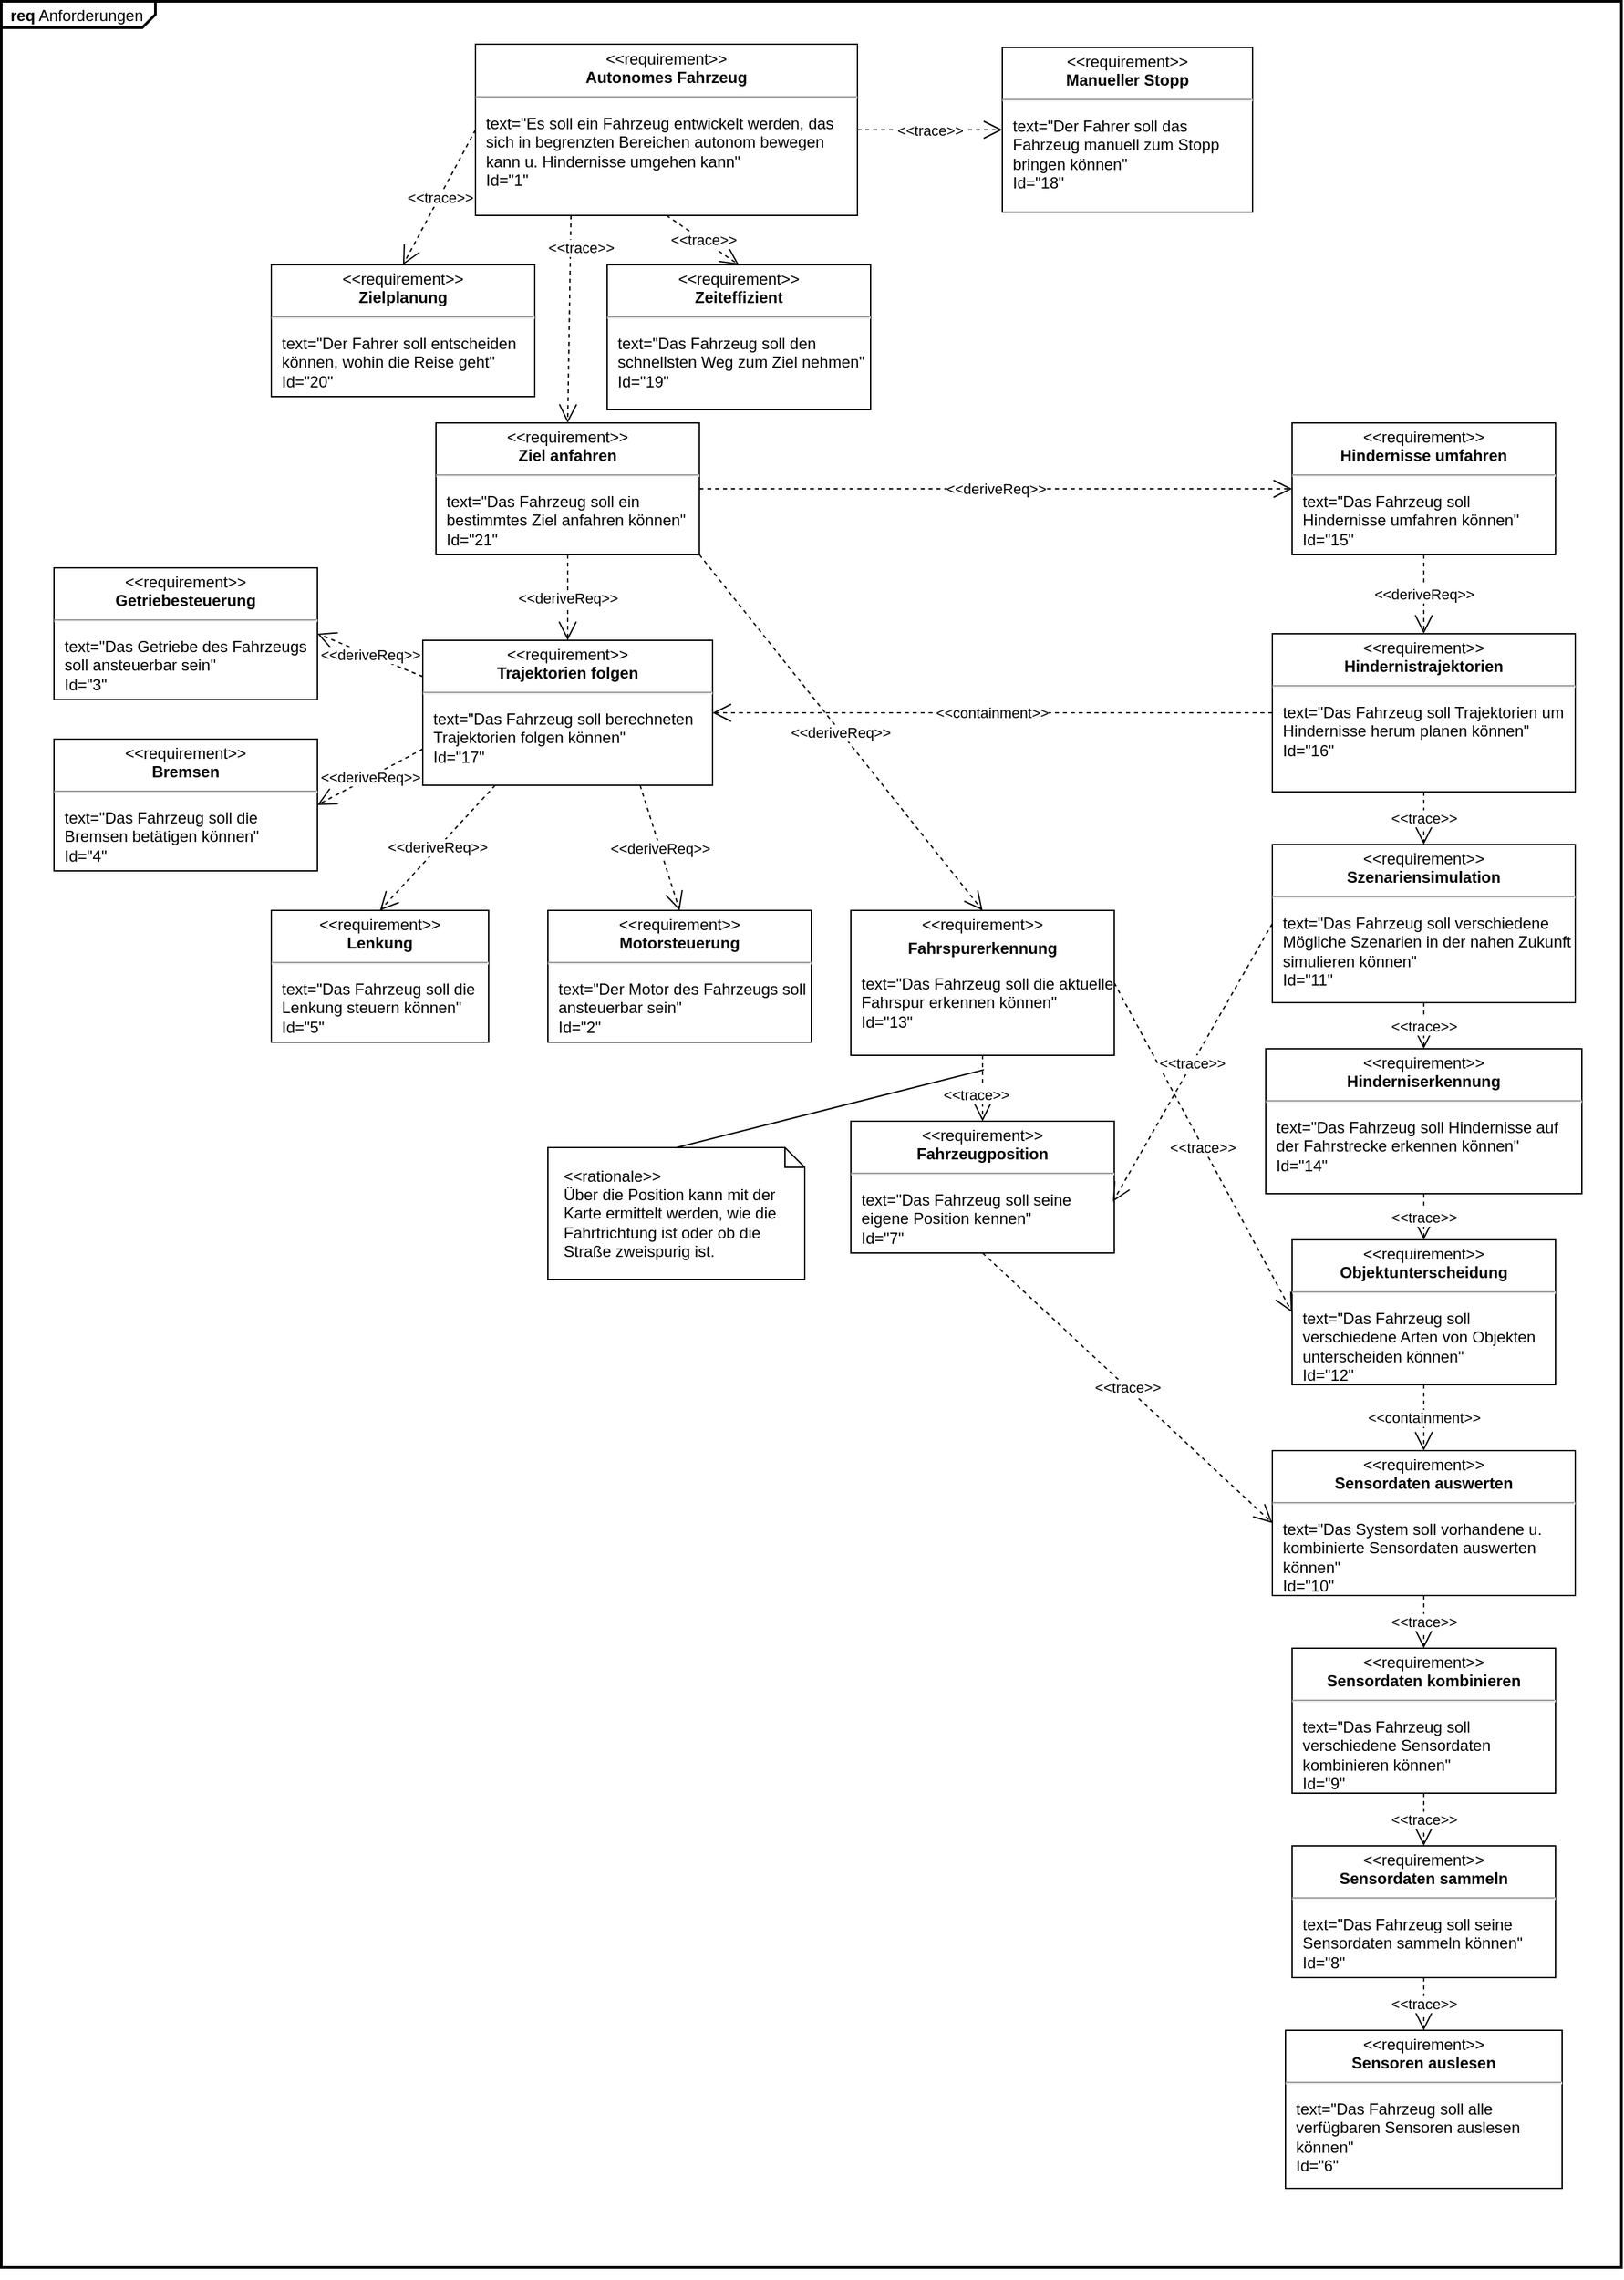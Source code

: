 <mxfile version="22.0.3" type="device">
  <diagram name="Page-1" id="n9elE0P5eDOggX74E3v7">
    <mxGraphModel dx="3665" dy="1244" grid="1" gridSize="10" guides="1" tooltips="1" connect="1" arrows="1" fold="1" page="1" pageScale="1" pageWidth="1654" pageHeight="2336" math="0" shadow="0">
      <root>
        <mxCell id="0" />
        <mxCell id="1" parent="0" />
        <mxCell id="XhjLrKGy_yBoRdy1cT1i-1" value="&lt;p style=&quot;margin:0px;margin-top:4px;margin-left:7px;text-align:left;&quot;&gt;&lt;b&gt;req&lt;/b&gt;  Anforderungen&lt;/p&gt;" style="html=1;shape=mxgraph.sysml.package;overflow=fill;labelX=117.67;strokeWidth=2;align=center;" parent="1" vertex="1">
          <mxGeometry x="-1450" y="220" width="1230" height="1720" as="geometry" />
        </mxCell>
        <mxCell id="XhjLrKGy_yBoRdy1cT1i-2" value="&lt;p style=&quot;margin:0px;margin-top:4px;text-align:center;&quot;&gt;&amp;lt;&amp;lt;requirement&amp;gt;&amp;gt;&lt;br&gt;&lt;b&gt;Autonomes Fahrzeug&lt;/b&gt;&lt;/p&gt;&lt;hr&gt;&lt;p&gt;&lt;/p&gt;&lt;p style=&quot;margin:0px;margin-left:8px;text-align:left;&quot;&gt;text=&quot;Es soll ein Fahrzeug entwickelt werden, das sich in begrenzten Bereichen autonom bewegen kann u. Hindernisse umgehen kann&quot;&lt;br&gt;Id=&quot;1&lt;span style=&quot;background-color: initial;&quot;&gt;&quot;&lt;/span&gt;&lt;/p&gt;" style="shape=rect;overflow=fill;html=1;whiteSpace=wrap;align=center;" parent="1" vertex="1">
          <mxGeometry x="-1090" y="252.5" width="290" height="130" as="geometry" />
        </mxCell>
        <mxCell id="XhjLrKGy_yBoRdy1cT1i-3" value="&lt;p style=&quot;margin:0px;margin-top:4px;text-align:center;&quot;&gt;&amp;lt;&amp;lt;requirement&amp;gt;&amp;gt;&lt;br&gt;&lt;b&gt;Motorsteuerung&lt;/b&gt;&lt;/p&gt;&lt;hr&gt;&lt;p&gt;&lt;/p&gt;&lt;p style=&quot;margin:0px;margin-left:8px;text-align:left;&quot;&gt;text=&quot;Der Motor des Fahrzeugs soll ansteuerbar sein&quot;&lt;br&gt;Id=&quot;2&quot;&lt;/p&gt;" style="shape=rect;overflow=fill;html=1;whiteSpace=wrap;align=center;" parent="1" vertex="1">
          <mxGeometry x="-1035" y="910" width="200" height="100" as="geometry" />
        </mxCell>
        <mxCell id="XhjLrKGy_yBoRdy1cT1i-4" value="&lt;p style=&quot;margin:0px;margin-top:4px;text-align:center;&quot;&gt;&amp;lt;&amp;lt;requirement&amp;gt;&amp;gt;&lt;br&gt;&lt;b&gt;Getriebesteuerung&lt;/b&gt;&lt;/p&gt;&lt;hr&gt;&lt;p&gt;&lt;/p&gt;&lt;p style=&quot;margin:0px;margin-left:8px;text-align:left;&quot;&gt;text=&quot;Das Getriebe des Fahrzeugs soll ansteuerbar sein&quot;&lt;br&gt;Id=&quot;3&quot;&lt;/p&gt;" style="shape=rect;overflow=fill;html=1;whiteSpace=wrap;align=center;" parent="1" vertex="1">
          <mxGeometry x="-1410" y="650" width="200" height="100" as="geometry" />
        </mxCell>
        <mxCell id="XhjLrKGy_yBoRdy1cT1i-5" value="&lt;p style=&quot;margin:0px;margin-top:4px;text-align:center;&quot;&gt;&amp;lt;&amp;lt;requirement&amp;gt;&amp;gt;&lt;br&gt;&lt;b&gt;Bremsen&lt;/b&gt;&lt;/p&gt;&lt;hr&gt;&lt;p&gt;&lt;/p&gt;&lt;p style=&quot;margin:0px;margin-left:8px;text-align:left;&quot;&gt;text=&quot;Das Fahrzeug soll die Bremsen betätigen können&quot;&lt;br&gt;Id=&quot;4&quot;&lt;/p&gt;" style="shape=rect;overflow=fill;html=1;whiteSpace=wrap;align=center;" parent="1" vertex="1">
          <mxGeometry x="-1410" y="780" width="200" height="100" as="geometry" />
        </mxCell>
        <mxCell id="XhjLrKGy_yBoRdy1cT1i-6" value="&lt;p style=&quot;margin:0px;margin-top:4px;text-align:center;&quot;&gt;&amp;lt;&amp;lt;requirement&amp;gt;&amp;gt;&lt;br&gt;&lt;b&gt;Lenkung&lt;/b&gt;&lt;/p&gt;&lt;hr&gt;&lt;p&gt;&lt;/p&gt;&lt;p style=&quot;margin:0px;margin-left:8px;text-align:left;&quot;&gt;text=&quot;Das Fahrzeug soll die Lenkung steuern können&quot;&lt;br&gt;Id=&quot;5&lt;span style=&quot;background-color: initial;&quot;&gt;&quot;&lt;/span&gt;&lt;/p&gt;" style="shape=rect;overflow=fill;html=1;whiteSpace=wrap;align=center;" parent="1" vertex="1">
          <mxGeometry x="-1245" y="910" width="165" height="100" as="geometry" />
        </mxCell>
        <mxCell id="XhjLrKGy_yBoRdy1cT1i-7" value="&lt;p style=&quot;margin:0px;margin-top:4px;text-align:center;&quot;&gt;&amp;lt;&amp;lt;requirement&amp;gt;&amp;gt;&lt;br&gt;&lt;b&gt;Sensor&lt;/b&gt;&lt;b style=&quot;background-color: initial;&quot;&gt;en auslesen&lt;/b&gt;&lt;/p&gt;&lt;hr&gt;&lt;p&gt;&lt;/p&gt;&lt;p style=&quot;margin:0px;margin-left:8px;text-align:left;&quot;&gt;text=&quot;Das Fahrzeug soll alle verfügbaren Sensoren auslesen können&quot;&lt;br&gt;Id=&quot;6&quot;&lt;/p&gt;" style="shape=rect;overflow=fill;html=1;whiteSpace=wrap;align=center;" parent="1" vertex="1">
          <mxGeometry x="-475" y="1760" width="210" height="120" as="geometry" />
        </mxCell>
        <mxCell id="XhjLrKGy_yBoRdy1cT1i-8" value="&lt;p style=&quot;margin:0px;margin-top:4px;text-align:center;&quot;&gt;&amp;lt;&amp;lt;requirement&amp;gt;&amp;gt;&lt;br&gt;&lt;b&gt;Fahrzeugposition&lt;/b&gt;&lt;/p&gt;&lt;hr&gt;&lt;p&gt;&lt;/p&gt;&lt;p style=&quot;margin:0px;margin-left:8px;text-align:left;&quot;&gt;text=&quot;Das Fahrzeug soll seine eigene Position kennen&quot;&lt;br&gt;Id=&quot;7&quot;&lt;/p&gt;" style="shape=rect;overflow=fill;html=1;whiteSpace=wrap;align=center;" parent="1" vertex="1">
          <mxGeometry x="-805" y="1070" width="200" height="100" as="geometry" />
        </mxCell>
        <mxCell id="XhjLrKGy_yBoRdy1cT1i-11" value="&lt;p style=&quot;margin:0px;margin-top:4px;text-align:center;&quot;&gt;&amp;lt;&amp;lt;requirement&amp;gt;&amp;gt;&lt;br&gt;&lt;b&gt;Sensordaten auswerten&lt;/b&gt;&lt;/p&gt;&lt;hr&gt;&lt;p&gt;&lt;/p&gt;&lt;p style=&quot;margin:0px;margin-left:8px;text-align:left;&quot;&gt;text=&quot;Das System soll vorhandene u. kombinierte Sensordaten auswerten können&quot;&lt;br&gt;Id=&quot;10&quot;&lt;/p&gt;" style="shape=rect;overflow=fill;html=1;whiteSpace=wrap;align=center;" parent="1" vertex="1">
          <mxGeometry x="-485" y="1320" width="230" height="110" as="geometry" />
        </mxCell>
        <mxCell id="XhjLrKGy_yBoRdy1cT1i-12" value="&lt;p style=&quot;margin:0px;margin-top:4px;text-align:center;&quot;&gt;&amp;lt;&amp;lt;requirement&amp;gt;&amp;gt;&lt;br&gt;&lt;b&gt;Szenariensimulation&lt;/b&gt;&lt;/p&gt;&lt;hr&gt;&lt;p&gt;&lt;/p&gt;&lt;p style=&quot;margin:0px;margin-left:8px;text-align:left;&quot;&gt;text=&quot;Das Fahrzeug soll verschiedene Mögliche Szenarien in der nahen Zukunft simulieren können&quot;&lt;br&gt;Id=&quot;11&quot;&lt;/p&gt;" style="shape=rect;overflow=fill;html=1;whiteSpace=wrap;align=center;" parent="1" vertex="1">
          <mxGeometry x="-485" y="860" width="230" height="120" as="geometry" />
        </mxCell>
        <mxCell id="XhjLrKGy_yBoRdy1cT1i-14" value="&lt;p style=&quot;margin:0px;margin-top:4px;text-align:center;&quot;&gt;&amp;lt;&amp;lt;requirement&amp;gt;&amp;gt;&lt;br&gt;&lt;/p&gt;&lt;p style=&quot;margin:0px;margin-top:4px;text-align:center;&quot;&gt;&lt;b&gt;Fahrspurerkennung&lt;/b&gt;&lt;/p&gt;&lt;p&gt;&lt;/p&gt;&lt;p style=&quot;margin:0px;margin-left:8px;text-align:left;&quot;&gt;text=&quot;Das Fahrzeug soll die aktuelle Fahrspur erkennen können&quot;&lt;br&gt;Id=&quot;13&quot;&lt;/p&gt;" style="shape=rect;overflow=fill;html=1;whiteSpace=wrap;align=center;" parent="1" vertex="1">
          <mxGeometry x="-805" y="910" width="200" height="110" as="geometry" />
        </mxCell>
        <mxCell id="XhjLrKGy_yBoRdy1cT1i-18" value="&lt;p style=&quot;margin:0px;margin-top:4px;text-align:center;&quot;&gt;&amp;lt;&amp;lt;requirement&amp;gt;&amp;gt;&lt;br&gt;&lt;b&gt;Hinderniserkennung&lt;/b&gt;&lt;/p&gt;&lt;hr&gt;&lt;p&gt;&lt;/p&gt;&lt;p style=&quot;margin:0px;margin-left:8px;text-align:left;&quot;&gt;text=&quot;Das Fahrzeug soll Hindernisse auf der Fahrstrecke erkennen können&quot;&lt;br&gt;Id=&quot;14&quot;&lt;/p&gt;" style="shape=rect;overflow=fill;html=1;whiteSpace=wrap;align=center;" parent="1" vertex="1">
          <mxGeometry x="-490" y="1015" width="240" height="110" as="geometry" />
        </mxCell>
        <mxCell id="XhjLrKGy_yBoRdy1cT1i-19" value="&lt;p style=&quot;margin:0px;margin-top:4px;text-align:center;&quot;&gt;&amp;lt;&amp;lt;requirement&amp;gt;&amp;gt;&lt;br&gt;&lt;b&gt;Hindernisse umfahren&lt;/b&gt;&lt;/p&gt;&lt;hr&gt;&lt;p&gt;&lt;/p&gt;&lt;p style=&quot;margin:0px;margin-left:8px;text-align:left;&quot;&gt;text=&quot;Das Fahrzeug soll Hindernisse umfahren können&quot;&lt;br&gt;Id=&quot;15&quot;&lt;/p&gt;" style="shape=rect;overflow=fill;html=1;whiteSpace=wrap;align=center;" parent="1" vertex="1">
          <mxGeometry x="-470" y="540" width="200" height="100" as="geometry" />
        </mxCell>
        <mxCell id="XhjLrKGy_yBoRdy1cT1i-20" value="&lt;p style=&quot;margin:0px;margin-top:4px;text-align:center;&quot;&gt;&amp;lt;&amp;lt;requirement&amp;gt;&amp;gt;&lt;br&gt;&lt;b&gt;Hindernistrajektorien&lt;/b&gt;&lt;/p&gt;&lt;hr&gt;&lt;p&gt;&lt;/p&gt;&lt;p style=&quot;margin:0px;margin-left:8px;text-align:left;&quot;&gt;text=&quot;Das Fahrzeug soll Trajektorien um Hindernisse herum planen können&quot;&lt;br&gt;Id=&quot;16&quot;&lt;/p&gt;" style="shape=rect;overflow=fill;html=1;whiteSpace=wrap;align=center;" parent="1" vertex="1">
          <mxGeometry x="-485" y="700" width="230" height="120" as="geometry" />
        </mxCell>
        <mxCell id="XhjLrKGy_yBoRdy1cT1i-21" value="&lt;p style=&quot;margin:0px;margin-top:4px;text-align:center;&quot;&gt;&amp;lt;&amp;lt;requirement&amp;gt;&amp;gt;&lt;br&gt;&lt;b&gt;Trajektorien folgen&lt;/b&gt;&lt;/p&gt;&lt;hr&gt;&lt;p&gt;&lt;/p&gt;&lt;p style=&quot;margin:0px;margin-left:8px;text-align:left;&quot;&gt;text=&quot;Das Fahrzeug soll berechneten Trajektorien folgen können&quot;&lt;br&gt;Id=&quot;17&quot;&lt;/p&gt;" style="shape=rect;overflow=fill;html=1;whiteSpace=wrap;align=center;" parent="1" vertex="1">
          <mxGeometry x="-1130" y="705" width="220" height="110" as="geometry" />
        </mxCell>
        <mxCell id="XhjLrKGy_yBoRdy1cT1i-22" value="&lt;p style=&quot;margin:0px;margin-top:4px;text-align:center;&quot;&gt;&amp;lt;&amp;lt;requirement&amp;gt;&amp;gt;&lt;br&gt;&lt;b&gt;Zielplanung&lt;/b&gt;&lt;/p&gt;&lt;hr&gt;&lt;p&gt;&lt;/p&gt;&lt;p style=&quot;margin:0px;margin-left:8px;text-align:left;&quot;&gt;text=&quot;Der Fahrer soll entscheiden können, wohin die Reise geht&quot;&lt;br&gt;Id=&quot;20&quot;&lt;/p&gt;" style="shape=rect;overflow=fill;html=1;whiteSpace=wrap;align=center;" parent="1" vertex="1">
          <mxGeometry x="-1245" y="420" width="200" height="100" as="geometry" />
        </mxCell>
        <mxCell id="XhjLrKGy_yBoRdy1cT1i-23" value="&lt;p style=&quot;margin:0px;margin-top:4px;text-align:center;&quot;&gt;&amp;lt;&amp;lt;requirement&amp;gt;&amp;gt;&lt;br&gt;&lt;b&gt;Manueller Stopp&lt;/b&gt;&lt;/p&gt;&lt;hr&gt;&lt;p&gt;&lt;/p&gt;&lt;p style=&quot;margin:0px;margin-left:8px;text-align:left;&quot;&gt;text=&quot;Der Fahrer soll das Fahrzeug manuell zum Stopp bringen können&lt;span style=&quot;background-color: initial;&quot;&gt;&quot;&lt;/span&gt;&lt;/p&gt;&lt;p style=&quot;margin:0px;margin-left:8px;text-align:left;&quot;&gt;Id=&quot;18&quot;&lt;/p&gt;" style="shape=rect;overflow=fill;html=1;whiteSpace=wrap;align=center;" parent="1" vertex="1">
          <mxGeometry x="-690" y="255" width="190" height="125" as="geometry" />
        </mxCell>
        <mxCell id="XhjLrKGy_yBoRdy1cT1i-28" value="&amp;lt;&amp;lt;trace&amp;gt;&amp;gt;" style="endArrow=open;html=1;edgeStyle=none;endSize=12;dashed=1;rounded=0;entryX=0.5;entryY=0;entryDx=0;entryDy=0;exitX=0;exitY=0.5;exitDx=0;exitDy=0;" parent="1" source="XhjLrKGy_yBoRdy1cT1i-2" target="XhjLrKGy_yBoRdy1cT1i-22" edge="1">
          <mxGeometry x="-0.003" relative="1" as="geometry">
            <mxPoint x="-1190" y="304.5" as="sourcePoint" />
            <mxPoint x="-1070" y="304.5" as="targetPoint" />
            <mxPoint as="offset" />
          </mxGeometry>
        </mxCell>
        <mxCell id="XhjLrKGy_yBoRdy1cT1i-29" value="&amp;lt;&amp;lt;trace&amp;gt;&amp;gt;" style="endArrow=open;html=1;edgeStyle=none;endSize=12;dashed=1;rounded=0;entryX=0.5;entryY=0;entryDx=0;entryDy=0;exitX=0.5;exitY=1;exitDx=0;exitDy=0;" parent="1" source="XhjLrKGy_yBoRdy1cT1i-2" target="5ohtMeyNV5tAmX3EOPsG-6" edge="1">
          <mxGeometry relative="1" as="geometry">
            <mxPoint x="-930" y="580" as="sourcePoint" />
            <mxPoint x="-1060" y="685" as="targetPoint" />
          </mxGeometry>
        </mxCell>
        <mxCell id="XhjLrKGy_yBoRdy1cT1i-31" value="&amp;lt;&amp;lt;trace&amp;gt;&amp;gt;" style="endArrow=open;html=1;edgeStyle=none;endSize=12;dashed=1;rounded=0;entryX=0;entryY=0.5;entryDx=0;entryDy=0;exitX=1;exitY=0.5;exitDx=0;exitDy=0;" parent="1" source="XhjLrKGy_yBoRdy1cT1i-2" target="XhjLrKGy_yBoRdy1cT1i-23" edge="1">
          <mxGeometry relative="1" as="geometry">
            <mxPoint x="-970" y="345" as="sourcePoint" />
            <mxPoint x="-1100" y="450" as="targetPoint" />
          </mxGeometry>
        </mxCell>
        <mxCell id="XhjLrKGy_yBoRdy1cT1i-32" value="&lt;p style=&quot;margin:0px;margin-top:4px;text-align:center;&quot;&gt;&amp;lt;&amp;lt;requirement&amp;gt;&amp;gt;&lt;br&gt;&lt;b&gt;Ziel anfahren&lt;/b&gt;&lt;/p&gt;&lt;hr&gt;&lt;p&gt;&lt;/p&gt;&lt;p style=&quot;margin:0px;margin-left:8px;text-align:left;&quot;&gt;text=&quot;Das Fahrzeug soll ein bestimmtes Ziel anfahren können&quot;&lt;br&gt;Id=&quot;21&lt;span style=&quot;background-color: initial;&quot;&gt;&quot;&lt;/span&gt;&lt;/p&gt;" style="shape=rect;overflow=fill;html=1;whiteSpace=wrap;align=center;" parent="1" vertex="1">
          <mxGeometry x="-1120" y="540" width="200" height="100" as="geometry" />
        </mxCell>
        <mxCell id="XhjLrKGy_yBoRdy1cT1i-33" value="&amp;lt;&amp;lt;trace&amp;gt;&amp;gt;" style="endArrow=open;html=1;edgeStyle=none;endSize=12;dashed=1;rounded=0;entryX=0.5;entryY=0;entryDx=0;entryDy=0;exitX=0.25;exitY=1;exitDx=0;exitDy=0;" parent="1" source="XhjLrKGy_yBoRdy1cT1i-2" target="XhjLrKGy_yBoRdy1cT1i-32" edge="1">
          <mxGeometry x="-0.691" y="8" relative="1" as="geometry">
            <mxPoint x="-960" y="355" as="sourcePoint" />
            <mxPoint x="-1090" y="460" as="targetPoint" />
            <mxPoint as="offset" />
          </mxGeometry>
        </mxCell>
        <mxCell id="XhjLrKGy_yBoRdy1cT1i-34" value="&amp;lt;&amp;lt;deriveReq&amp;gt;&amp;gt;" style="endArrow=open;html=1;edgeStyle=none;endSize=12;dashed=1;rounded=0;entryX=0.5;entryY=0;entryDx=0;entryDy=0;exitX=0.5;exitY=1;exitDx=0;exitDy=0;" parent="1" source="XhjLrKGy_yBoRdy1cT1i-32" target="XhjLrKGy_yBoRdy1cT1i-21" edge="1">
          <mxGeometry relative="1" as="geometry">
            <mxPoint x="-950" y="365" as="sourcePoint" />
            <mxPoint x="-1080" y="470" as="targetPoint" />
          </mxGeometry>
        </mxCell>
        <mxCell id="XhjLrKGy_yBoRdy1cT1i-35" value="&amp;lt;&amp;lt;deriveReq&amp;gt;&amp;gt;" style="endArrow=open;html=1;edgeStyle=none;endSize=12;dashed=1;rounded=0;entryX=0;entryY=0.5;entryDx=0;entryDy=0;exitX=1;exitY=0.5;exitDx=0;exitDy=0;" parent="1" source="XhjLrKGy_yBoRdy1cT1i-32" target="XhjLrKGy_yBoRdy1cT1i-19" edge="1">
          <mxGeometry relative="1" as="geometry">
            <mxPoint x="-940" y="375" as="sourcePoint" />
            <mxPoint x="-1070" y="480" as="targetPoint" />
          </mxGeometry>
        </mxCell>
        <mxCell id="XhjLrKGy_yBoRdy1cT1i-36" value="&amp;lt;&amp;lt;deriveReq&amp;gt;&amp;gt;" style="endArrow=open;html=1;edgeStyle=none;endSize=12;dashed=1;rounded=0;entryX=0.5;entryY=0;entryDx=0;entryDy=0;exitX=0.5;exitY=1;exitDx=0;exitDy=0;" parent="1" source="XhjLrKGy_yBoRdy1cT1i-19" target="XhjLrKGy_yBoRdy1cT1i-20" edge="1">
          <mxGeometry relative="1" as="geometry">
            <mxPoint x="-580" y="365" as="sourcePoint" />
            <mxPoint x="-710" y="470" as="targetPoint" />
          </mxGeometry>
        </mxCell>
        <mxCell id="XhjLrKGy_yBoRdy1cT1i-37" value="&amp;lt;&amp;lt;trace&amp;gt;&amp;gt;" style="endArrow=open;html=1;edgeStyle=none;endSize=12;dashed=1;rounded=0;entryX=0.5;entryY=0;entryDx=0;entryDy=0;exitX=0.5;exitY=1;exitDx=0;exitDy=0;" parent="1" source="XhjLrKGy_yBoRdy1cT1i-12" target="XhjLrKGy_yBoRdy1cT1i-18" edge="1">
          <mxGeometry relative="1" as="geometry">
            <mxPoint x="-570" y="555" as="sourcePoint" />
            <mxPoint x="-700" y="660" as="targetPoint" />
          </mxGeometry>
        </mxCell>
        <mxCell id="XhjLrKGy_yBoRdy1cT1i-38" value="&amp;lt;&amp;lt;trace&amp;gt;&amp;gt;" style="endArrow=open;html=1;edgeStyle=none;endSize=12;dashed=1;rounded=0;entryX=0.5;entryY=0;entryDx=0;entryDy=0;exitX=0.5;exitY=1;exitDx=0;exitDy=0;" parent="1" source="XhjLrKGy_yBoRdy1cT1i-18" target="5ohtMeyNV5tAmX3EOPsG-1" edge="1">
          <mxGeometry relative="1" as="geometry">
            <mxPoint x="-560" y="565" as="sourcePoint" />
            <mxPoint x="-690" y="670" as="targetPoint" />
          </mxGeometry>
        </mxCell>
        <mxCell id="XhjLrKGy_yBoRdy1cT1i-39" value="&amp;lt;&amp;lt;deriveReq&amp;gt;&amp;gt;" style="endArrow=open;html=1;edgeStyle=none;endSize=12;dashed=1;rounded=0;entryX=0.5;entryY=0;entryDx=0;entryDy=0;exitX=1;exitY=1;exitDx=0;exitDy=0;" parent="1" source="XhjLrKGy_yBoRdy1cT1i-32" target="XhjLrKGy_yBoRdy1cT1i-14" edge="1">
          <mxGeometry relative="1" as="geometry">
            <mxPoint x="-900" y="415" as="sourcePoint" />
            <mxPoint x="-1030" y="520" as="targetPoint" />
          </mxGeometry>
        </mxCell>
        <mxCell id="XhjLrKGy_yBoRdy1cT1i-40" value="&amp;lt;&amp;lt;trace&amp;gt;&amp;gt;" style="endArrow=open;html=1;edgeStyle=none;endSize=12;dashed=1;rounded=0;entryX=0;entryY=0.5;entryDx=0;entryDy=0;exitX=1;exitY=0.5;exitDx=0;exitDy=0;" parent="1" source="XhjLrKGy_yBoRdy1cT1i-14" target="5ohtMeyNV5tAmX3EOPsG-1" edge="1">
          <mxGeometry relative="1" as="geometry">
            <mxPoint x="-890" y="425" as="sourcePoint" />
            <mxPoint x="-1020" y="530" as="targetPoint" />
          </mxGeometry>
        </mxCell>
        <mxCell id="XhjLrKGy_yBoRdy1cT1i-41" value="&amp;lt;&amp;lt;containment&amp;gt;&amp;gt;" style="endArrow=open;html=1;edgeStyle=none;endSize=12;dashed=1;rounded=0;entryX=0.5;entryY=0;entryDx=0;entryDy=0;exitX=0.5;exitY=1;exitDx=0;exitDy=0;" parent="1" source="5ohtMeyNV5tAmX3EOPsG-1" target="XhjLrKGy_yBoRdy1cT1i-11" edge="1">
          <mxGeometry relative="1" as="geometry">
            <mxPoint x="-530" y="595" as="sourcePoint" />
            <mxPoint x="-660" y="700" as="targetPoint" />
            <mxPoint as="offset" />
          </mxGeometry>
        </mxCell>
        <mxCell id="XhjLrKGy_yBoRdy1cT1i-42" value="&amp;lt;&amp;lt;trace&amp;gt;&amp;gt;" style="endArrow=open;html=1;edgeStyle=none;endSize=12;dashed=1;rounded=0;entryX=0.5;entryY=0;entryDx=0;entryDy=0;exitX=0.5;exitY=1;exitDx=0;exitDy=0;" parent="1" source="XhjLrKGy_yBoRdy1cT1i-11" target="5ohtMeyNV5tAmX3EOPsG-2" edge="1">
          <mxGeometry relative="1" as="geometry">
            <mxPoint x="-520" y="605" as="sourcePoint" />
            <mxPoint x="-650" y="710" as="targetPoint" />
            <mxPoint as="offset" />
          </mxGeometry>
        </mxCell>
        <mxCell id="XhjLrKGy_yBoRdy1cT1i-43" value="&amp;lt;&amp;lt;trace&amp;gt;&amp;gt;" style="endArrow=open;html=1;edgeStyle=none;endSize=12;dashed=1;rounded=0;exitX=0.5;exitY=1;exitDx=0;exitDy=0;entryX=0.5;entryY=0;entryDx=0;entryDy=0;" parent="1" source="5ohtMeyNV5tAmX3EOPsG-2" target="5ohtMeyNV5tAmX3EOPsG-3" edge="1">
          <mxGeometry relative="1" as="geometry">
            <mxPoint x="-510" y="615" as="sourcePoint" />
            <mxPoint x="-640" y="720" as="targetPoint" />
          </mxGeometry>
        </mxCell>
        <mxCell id="XhjLrKGy_yBoRdy1cT1i-44" value="&amp;lt;&amp;lt;trace&amp;gt;&amp;gt;" style="endArrow=open;html=1;edgeStyle=none;endSize=12;dashed=1;rounded=0;entryX=0.5;entryY=0;entryDx=0;entryDy=0;exitX=0.5;exitY=1;exitDx=0;exitDy=0;" parent="1" source="5ohtMeyNV5tAmX3EOPsG-3" target="XhjLrKGy_yBoRdy1cT1i-7" edge="1">
          <mxGeometry relative="1" as="geometry">
            <mxPoint x="-500" y="625" as="sourcePoint" />
            <mxPoint x="-630" y="730" as="targetPoint" />
          </mxGeometry>
        </mxCell>
        <mxCell id="XhjLrKGy_yBoRdy1cT1i-47" value="&amp;lt;&amp;lt;trace&amp;gt;&amp;gt;" style="endArrow=open;html=1;edgeStyle=none;endSize=12;dashed=1;rounded=0;entryX=0.5;entryY=0;entryDx=0;entryDy=0;exitX=0.5;exitY=1;exitDx=0;exitDy=0;" parent="1" source="XhjLrKGy_yBoRdy1cT1i-20" target="XhjLrKGy_yBoRdy1cT1i-12" edge="1">
          <mxGeometry relative="1" as="geometry">
            <mxPoint x="-770" y="465" as="sourcePoint" />
            <mxPoint x="-900" y="570" as="targetPoint" />
            <mxPoint as="offset" />
          </mxGeometry>
        </mxCell>
        <mxCell id="XhjLrKGy_yBoRdy1cT1i-48" value="&amp;lt;&amp;lt;containment&amp;gt;&amp;gt;" style="endArrow=open;html=1;edgeStyle=none;endSize=12;dashed=1;rounded=0;entryX=1;entryY=0.5;entryDx=0;entryDy=0;exitX=0;exitY=0.5;exitDx=0;exitDy=0;" parent="1" source="XhjLrKGy_yBoRdy1cT1i-20" target="XhjLrKGy_yBoRdy1cT1i-21" edge="1">
          <mxGeometry x="0.002" relative="1" as="geometry">
            <mxPoint x="-830" y="485" as="sourcePoint" />
            <mxPoint x="-960" y="590" as="targetPoint" />
            <mxPoint as="offset" />
          </mxGeometry>
        </mxCell>
        <mxCell id="XhjLrKGy_yBoRdy1cT1i-49" style="edgeStyle=orthogonalEdgeStyle;rounded=0;orthogonalLoop=1;jettySize=auto;html=1;exitX=0.5;exitY=1;exitDx=0;exitDy=0;exitPerimeter=0;" parent="1" source="XhjLrKGy_yBoRdy1cT1i-1" target="XhjLrKGy_yBoRdy1cT1i-1" edge="1">
          <mxGeometry relative="1" as="geometry" />
        </mxCell>
        <mxCell id="XhjLrKGy_yBoRdy1cT1i-50" value="&amp;lt;&amp;lt;trace&amp;gt;&amp;gt;" style="endArrow=open;html=1;edgeStyle=none;endSize=12;dashed=1;rounded=0;entryX=0.5;entryY=0;entryDx=0;entryDy=0;exitX=0.5;exitY=1;exitDx=0;exitDy=0;" parent="1" source="XhjLrKGy_yBoRdy1cT1i-14" target="XhjLrKGy_yBoRdy1cT1i-8" edge="1">
          <mxGeometry x="0.2" y="-5" relative="1" as="geometry">
            <mxPoint x="-555" y="525" as="sourcePoint" />
            <mxPoint x="-685" y="630" as="targetPoint" />
            <mxPoint as="offset" />
          </mxGeometry>
        </mxCell>
        <mxCell id="XhjLrKGy_yBoRdy1cT1i-51" value="&amp;lt;&amp;lt;trace&amp;gt;&amp;gt;" style="endArrow=open;html=1;edgeStyle=none;endSize=12;dashed=1;rounded=0;entryX=0.995;entryY=0.61;entryDx=0;entryDy=0;exitX=0;exitY=0.5;exitDx=0;exitDy=0;entryPerimeter=0;" parent="1" source="XhjLrKGy_yBoRdy1cT1i-12" target="XhjLrKGy_yBoRdy1cT1i-8" edge="1">
          <mxGeometry x="0.003" relative="1" as="geometry">
            <mxPoint x="-810" y="505" as="sourcePoint" />
            <mxPoint x="-940" y="610" as="targetPoint" />
            <mxPoint as="offset" />
          </mxGeometry>
        </mxCell>
        <mxCell id="XhjLrKGy_yBoRdy1cT1i-52" value="&amp;lt;&amp;lt;deriveReq&amp;gt;&amp;gt;" style="endArrow=open;html=1;edgeStyle=none;endSize=12;dashed=1;rounded=0;entryX=1;entryY=0.5;entryDx=0;entryDy=0;exitX=0;exitY=0.25;exitDx=0;exitDy=0;" parent="1" source="XhjLrKGy_yBoRdy1cT1i-21" target="XhjLrKGy_yBoRdy1cT1i-4" edge="1">
          <mxGeometry relative="1" as="geometry">
            <mxPoint x="-800" y="515" as="sourcePoint" />
            <mxPoint x="-930" y="620" as="targetPoint" />
          </mxGeometry>
        </mxCell>
        <mxCell id="XhjLrKGy_yBoRdy1cT1i-53" value="&amp;lt;&amp;lt;deriveReq&amp;gt;&amp;gt;" style="endArrow=open;html=1;edgeStyle=none;endSize=12;dashed=1;rounded=0;entryX=1;entryY=0.5;entryDx=0;entryDy=0;exitX=0;exitY=0.75;exitDx=0;exitDy=0;" parent="1" source="XhjLrKGy_yBoRdy1cT1i-21" target="XhjLrKGy_yBoRdy1cT1i-5" edge="1">
          <mxGeometry relative="1" as="geometry">
            <mxPoint x="-790" y="525" as="sourcePoint" />
            <mxPoint x="-920" y="630" as="targetPoint" />
          </mxGeometry>
        </mxCell>
        <mxCell id="XhjLrKGy_yBoRdy1cT1i-54" value="&amp;lt;&amp;lt;deriveReq&amp;gt;&amp;gt;" style="endArrow=open;html=1;edgeStyle=none;endSize=12;dashed=1;rounded=0;entryX=0.5;entryY=0;entryDx=0;entryDy=0;exitX=0.25;exitY=1;exitDx=0;exitDy=0;" parent="1" source="XhjLrKGy_yBoRdy1cT1i-21" target="XhjLrKGy_yBoRdy1cT1i-6" edge="1">
          <mxGeometry relative="1" as="geometry">
            <mxPoint x="-780" y="535" as="sourcePoint" />
            <mxPoint x="-910" y="640" as="targetPoint" />
          </mxGeometry>
        </mxCell>
        <mxCell id="XhjLrKGy_yBoRdy1cT1i-55" value="&amp;lt;&amp;lt;deriveReq&amp;gt;&amp;gt;" style="endArrow=open;html=1;edgeStyle=none;endSize=12;dashed=1;rounded=0;entryX=0.5;entryY=0;entryDx=0;entryDy=0;exitX=0.75;exitY=1;exitDx=0;exitDy=0;" parent="1" source="XhjLrKGy_yBoRdy1cT1i-21" target="XhjLrKGy_yBoRdy1cT1i-3" edge="1">
          <mxGeometry relative="1" as="geometry">
            <mxPoint x="-770" y="545" as="sourcePoint" />
            <mxPoint x="-900" y="650" as="targetPoint" />
          </mxGeometry>
        </mxCell>
        <mxCell id="5ohtMeyNV5tAmX3EOPsG-1" value="&lt;p style=&quot;margin:0px;margin-top:4px;text-align:center;&quot;&gt;&amp;lt;&amp;lt;requirement&amp;gt;&amp;gt;&lt;br&gt;&lt;b style=&quot;border-color: var(--border-color);&quot;&gt;Objektunterscheidung&lt;/b&gt;&lt;br&gt;&lt;/p&gt;&lt;hr&gt;&lt;p&gt;&lt;/p&gt;&lt;p style=&quot;margin:0px;margin-left:8px;text-align:left;&quot;&gt;text=&quot;Das Fahrzeug soll verschiedene Arten von Objekten unterscheiden können&quot;&lt;br style=&quot;border-color: var(--border-color);&quot;&gt;Id=&quot;12&quot;&lt;br&gt;&lt;/p&gt;" style="shape=rect;overflow=fill;html=1;whiteSpace=wrap;align=center;" parent="1" vertex="1">
          <mxGeometry x="-470" y="1160" width="200" height="110" as="geometry" />
        </mxCell>
        <mxCell id="5ohtMeyNV5tAmX3EOPsG-2" value="&lt;p style=&quot;margin:0px;margin-top:4px;text-align:center;&quot;&gt;&amp;lt;&amp;lt;requirement&amp;gt;&amp;gt;&lt;br&gt;&lt;b style=&quot;border-color: var(--border-color);&quot;&gt;Sensordaten kombinieren&lt;/b&gt;&lt;br&gt;&lt;/p&gt;&lt;hr&gt;&lt;p&gt;&lt;/p&gt;&lt;p style=&quot;margin:0px;margin-left:8px;text-align:left;&quot;&gt;text=&quot;Das Fahrzeug soll verschiedene Sensordaten kombinieren können&quot;&lt;br style=&quot;border-color: var(--border-color);&quot;&gt;Id=&quot;9&quot;&lt;br&gt;&lt;/p&gt;" style="shape=rect;overflow=fill;html=1;whiteSpace=wrap;align=center;" parent="1" vertex="1">
          <mxGeometry x="-470" y="1470" width="200" height="110" as="geometry" />
        </mxCell>
        <mxCell id="5ohtMeyNV5tAmX3EOPsG-3" value="&lt;p style=&quot;margin:0px;margin-top:4px;text-align:center;&quot;&gt;&amp;lt;&amp;lt;requirement&amp;gt;&amp;gt;&lt;br&gt;&lt;b style=&quot;border-color: var(--border-color);&quot;&gt;Sensordaten sammeln&lt;/b&gt;&lt;br&gt;&lt;/p&gt;&lt;hr&gt;&lt;p&gt;&lt;/p&gt;&lt;p style=&quot;margin:0px;margin-left:8px;text-align:left;&quot;&gt;text=&quot;Das Fahrzeug soll seine Sensordaten sammeln können&quot;&lt;br style=&quot;border-color: var(--border-color);&quot;&gt;Id=&quot;8&quot;&lt;br&gt;&lt;/p&gt;" style="shape=rect;overflow=fill;html=1;whiteSpace=wrap;align=center;" parent="1" vertex="1">
          <mxGeometry x="-470" y="1620" width="200" height="100" as="geometry" />
        </mxCell>
        <mxCell id="5ohtMeyNV5tAmX3EOPsG-4" value="&amp;lt;&amp;lt;trace&amp;gt;&amp;gt;" style="endArrow=open;html=1;edgeStyle=none;endSize=12;dashed=1;rounded=0;entryX=0;entryY=0.5;entryDx=0;entryDy=0;exitX=0.5;exitY=1;exitDx=0;exitDy=0;" parent="1" source="XhjLrKGy_yBoRdy1cT1i-8" target="XhjLrKGy_yBoRdy1cT1i-11" edge="1">
          <mxGeometry x="-0.002" relative="1" as="geometry">
            <mxPoint x="-650" y="1210" as="sourcePoint" />
            <mxPoint x="-620" y="1300" as="targetPoint" />
            <mxPoint as="offset" />
          </mxGeometry>
        </mxCell>
        <mxCell id="5ohtMeyNV5tAmX3EOPsG-6" value="&lt;p style=&quot;margin:0px;margin-top:4px;text-align:center;&quot;&gt;&amp;lt;&amp;lt;requirement&amp;gt;&amp;gt;&lt;br&gt;&lt;b style=&quot;border-color: var(--border-color);&quot;&gt;Zeiteffizient&lt;/b&gt;&lt;br&gt;&lt;/p&gt;&lt;hr&gt;&lt;p&gt;&lt;/p&gt;&lt;p style=&quot;margin:0px;margin-left:8px;text-align:left;&quot;&gt;text=&quot;Das Fahrzeug soll den schnellsten Weg zum Ziel nehmen&quot;&lt;br style=&quot;border-color: var(--border-color);&quot;&gt;Id=&quot;19&quot;&lt;br&gt;&lt;/p&gt;" style="shape=rect;overflow=fill;html=1;whiteSpace=wrap;align=center;" parent="1" vertex="1">
          <mxGeometry x="-990" y="420" width="200" height="110" as="geometry" />
        </mxCell>
        <mxCell id="5ohtMeyNV5tAmX3EOPsG-7" value="&amp;lt;&amp;lt;rationale&amp;gt;&amp;gt;&lt;br&gt;Über die Position kann mit der Karte ermittelt werden, wie die Fahrtrichtung ist oder ob die Straße zweispurig ist." style="shape=note;size=15;align=left;spacingLeft=10;html=1;whiteSpace=wrap;" parent="1" vertex="1">
          <mxGeometry x="-1035" y="1090" width="195" height="100" as="geometry" />
        </mxCell>
        <mxCell id="5ohtMeyNV5tAmX3EOPsG-9" value="" style="endArrow=none;html=1;rounded=0;exitX=0.5;exitY=0;exitDx=0;exitDy=0;exitPerimeter=0;" parent="1" source="5ohtMeyNV5tAmX3EOPsG-7" edge="1">
          <mxGeometry width="50" height="50" relative="1" as="geometry">
            <mxPoint x="-850" y="950" as="sourcePoint" />
            <mxPoint x="-704" y="1031" as="targetPoint" />
          </mxGeometry>
        </mxCell>
      </root>
    </mxGraphModel>
  </diagram>
</mxfile>

